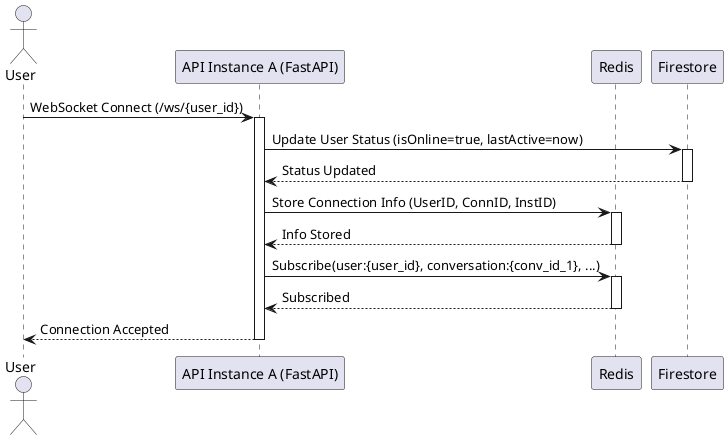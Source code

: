 @startuml WebSocket Connection
actor User
participant "API Instance A (FastAPI)" as InstA
participant "Redis" as Redis
participant "Firestore" as FS

User -> InstA : WebSocket Connect (/ws/{user_id})
activate InstA
InstA -> FS : Update User Status (isOnline=true, lastActive=now)
activate FS
FS --> InstA : Status Updated
deactivate FS
InstA -> Redis : Store Connection Info (UserID, ConnID, InstID)
activate Redis
Redis --> InstA : Info Stored
deactivate Redis
InstA -> Redis : Subscribe(user:{user_id}, conversation:{conv_id_1}, ...)
activate Redis
Redis --> InstA : Subscribed
deactivate Redis
InstA --> User : Connection Accepted
deactivate InstA

@enduml